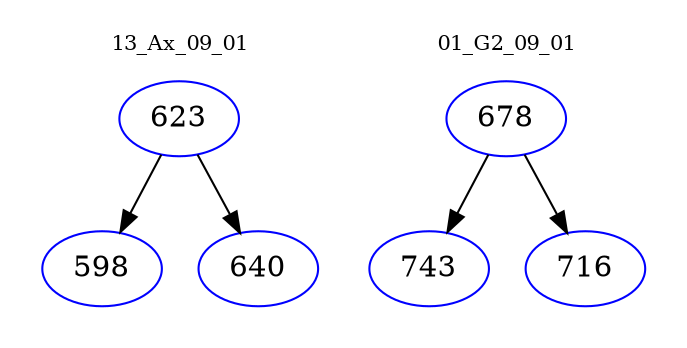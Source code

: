 digraph{
subgraph cluster_0 {
color = white
label = "13_Ax_09_01";
fontsize=10;
T0_623 [label="623", color="blue"]
T0_623 -> T0_598 [color="black"]
T0_598 [label="598", color="blue"]
T0_623 -> T0_640 [color="black"]
T0_640 [label="640", color="blue"]
}
subgraph cluster_1 {
color = white
label = "01_G2_09_01";
fontsize=10;
T1_678 [label="678", color="blue"]
T1_678 -> T1_743 [color="black"]
T1_743 [label="743", color="blue"]
T1_678 -> T1_716 [color="black"]
T1_716 [label="716", color="blue"]
}
}
